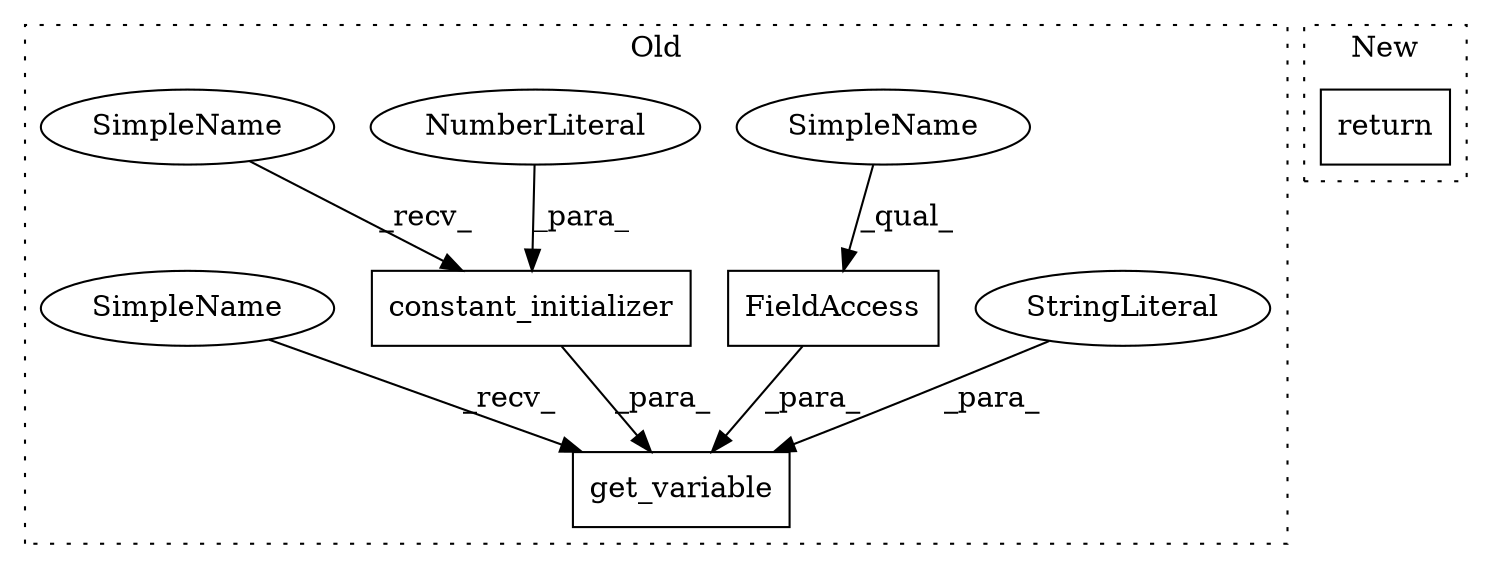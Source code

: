 digraph G {
subgraph cluster0 {
1 [label="get_variable" a="32" s="377,493" l="13,1" shape="box"];
3 [label="StringLiteral" a="45" s="390" l="7" shape="ellipse"];
4 [label="FieldAccess" a="22" s="475" l="18" shape="box"];
5 [label="constant_initializer" a="32" s="451,473" l="21,1" shape="box"];
6 [label="NumberLiteral" a="34" s="472" l="1" shape="ellipse"];
7 [label="SimpleName" a="42" s="475" l="10" shape="ellipse"];
8 [label="SimpleName" a="42" s="440" l="10" shape="ellipse"];
9 [label="SimpleName" a="42" s="366" l="10" shape="ellipse"];
label = "Old";
style="dotted";
}
subgraph cluster1 {
2 [label="return" a="41" s="444" l="7" shape="box"];
label = "New";
style="dotted";
}
3 -> 1 [label="_para_"];
4 -> 1 [label="_para_"];
5 -> 1 [label="_para_"];
6 -> 5 [label="_para_"];
7 -> 4 [label="_qual_"];
8 -> 5 [label="_recv_"];
9 -> 1 [label="_recv_"];
}